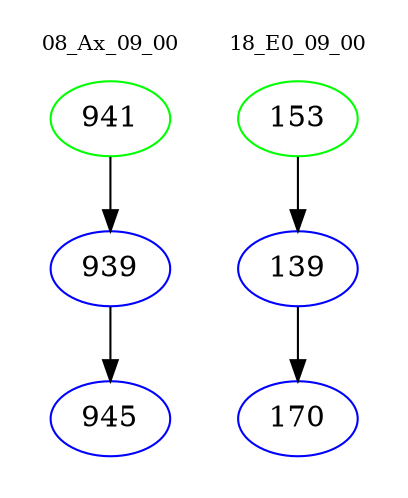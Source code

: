 digraph{
subgraph cluster_0 {
color = white
label = "08_Ax_09_00";
fontsize=10;
T0_941 [label="941", color="green"]
T0_941 -> T0_939 [color="black"]
T0_939 [label="939", color="blue"]
T0_939 -> T0_945 [color="black"]
T0_945 [label="945", color="blue"]
}
subgraph cluster_1 {
color = white
label = "18_E0_09_00";
fontsize=10;
T1_153 [label="153", color="green"]
T1_153 -> T1_139 [color="black"]
T1_139 [label="139", color="blue"]
T1_139 -> T1_170 [color="black"]
T1_170 [label="170", color="blue"]
}
}
